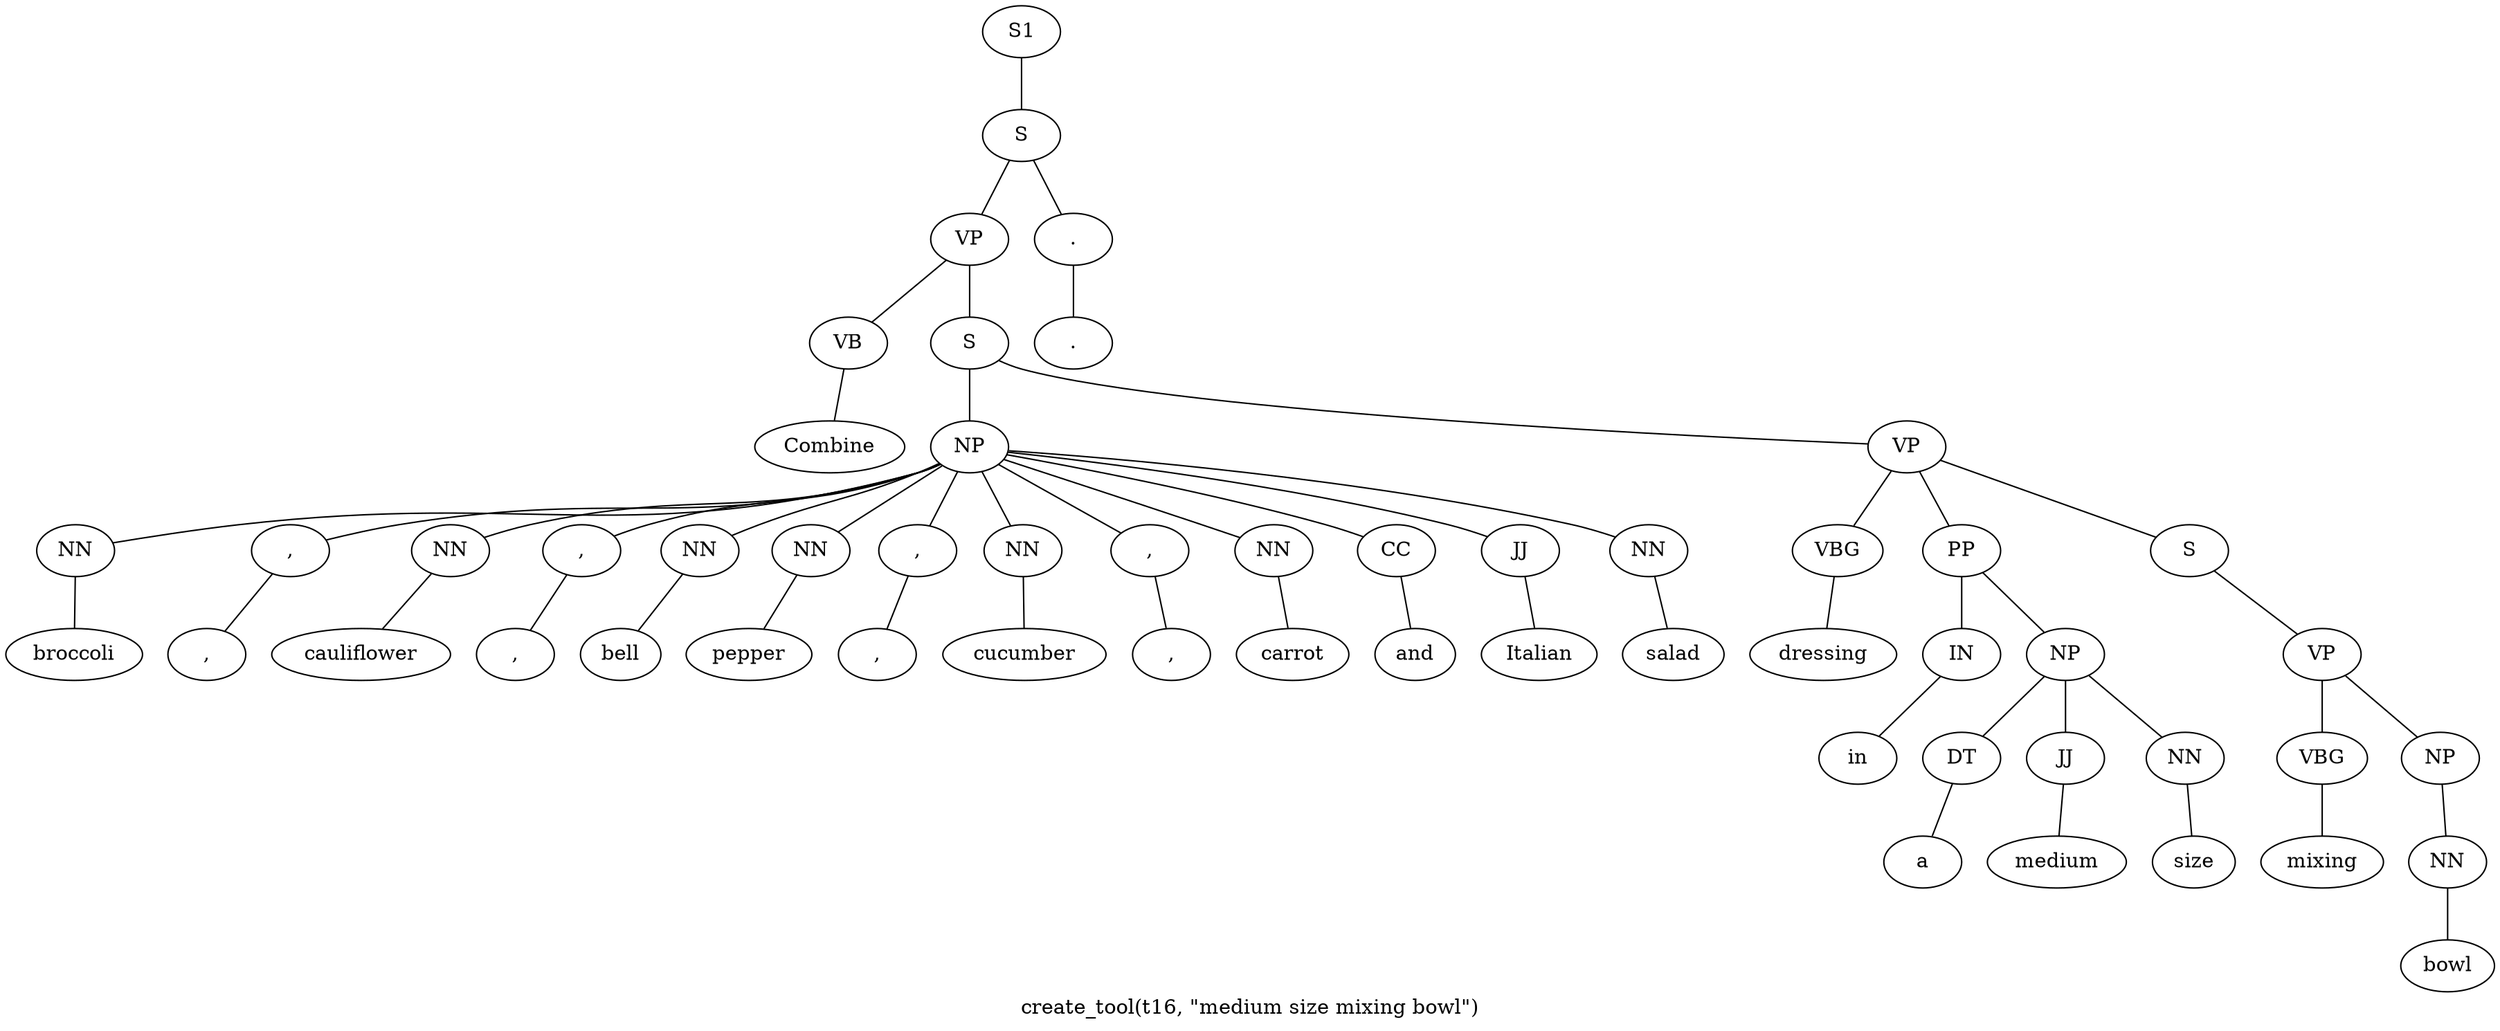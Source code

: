 graph SyntaxGraph {
	label = "create_tool(t16, \"medium size mixing bowl\")";
	Node0 [label="S1"];
	Node1 [label="S"];
	Node2 [label="VP"];
	Node3 [label="VB"];
	Node4 [label="Combine"];
	Node5 [label="S"];
	Node6 [label="NP"];
	Node7 [label="NN"];
	Node8 [label="broccoli"];
	Node9 [label=","];
	Node10 [label=","];
	Node11 [label="NN"];
	Node12 [label="cauliflower"];
	Node13 [label=","];
	Node14 [label=","];
	Node15 [label="NN"];
	Node16 [label="bell"];
	Node17 [label="NN"];
	Node18 [label="pepper"];
	Node19 [label=","];
	Node20 [label=","];
	Node21 [label="NN"];
	Node22 [label="cucumber"];
	Node23 [label=","];
	Node24 [label=","];
	Node25 [label="NN"];
	Node26 [label="carrot"];
	Node27 [label="CC"];
	Node28 [label="and"];
	Node29 [label="JJ"];
	Node30 [label="Italian"];
	Node31 [label="NN"];
	Node32 [label="salad"];
	Node33 [label="VP"];
	Node34 [label="VBG"];
	Node35 [label="dressing"];
	Node36 [label="PP"];
	Node37 [label="IN"];
	Node38 [label="in"];
	Node39 [label="NP"];
	Node40 [label="DT"];
	Node41 [label="a"];
	Node42 [label="JJ"];
	Node43 [label="medium"];
	Node44 [label="NN"];
	Node45 [label="size"];
	Node46 [label="S"];
	Node47 [label="VP"];
	Node48 [label="VBG"];
	Node49 [label="mixing"];
	Node50 [label="NP"];
	Node51 [label="NN"];
	Node52 [label="bowl"];
	Node53 [label="."];
	Node54 [label="."];

	Node0 -- Node1;
	Node1 -- Node2;
	Node1 -- Node53;
	Node2 -- Node3;
	Node2 -- Node5;
	Node3 -- Node4;
	Node5 -- Node6;
	Node5 -- Node33;
	Node6 -- Node7;
	Node6 -- Node9;
	Node6 -- Node11;
	Node6 -- Node13;
	Node6 -- Node15;
	Node6 -- Node17;
	Node6 -- Node19;
	Node6 -- Node21;
	Node6 -- Node23;
	Node6 -- Node25;
	Node6 -- Node27;
	Node6 -- Node29;
	Node6 -- Node31;
	Node7 -- Node8;
	Node9 -- Node10;
	Node11 -- Node12;
	Node13 -- Node14;
	Node15 -- Node16;
	Node17 -- Node18;
	Node19 -- Node20;
	Node21 -- Node22;
	Node23 -- Node24;
	Node25 -- Node26;
	Node27 -- Node28;
	Node29 -- Node30;
	Node31 -- Node32;
	Node33 -- Node34;
	Node33 -- Node36;
	Node33 -- Node46;
	Node34 -- Node35;
	Node36 -- Node37;
	Node36 -- Node39;
	Node37 -- Node38;
	Node39 -- Node40;
	Node39 -- Node42;
	Node39 -- Node44;
	Node40 -- Node41;
	Node42 -- Node43;
	Node44 -- Node45;
	Node46 -- Node47;
	Node47 -- Node48;
	Node47 -- Node50;
	Node48 -- Node49;
	Node50 -- Node51;
	Node51 -- Node52;
	Node53 -- Node54;
}